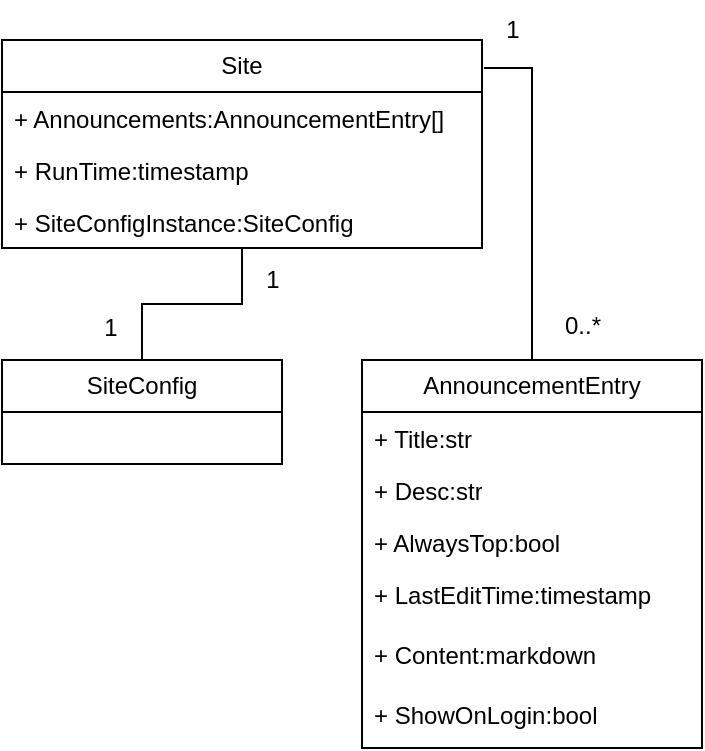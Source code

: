 <mxfile version="24.2.5" type="github">
  <diagram id="C5RBs43oDa-KdzZeNtuy" name="Page-1">
    <mxGraphModel dx="587" dy="779" grid="1" gridSize="10" guides="1" tooltips="1" connect="1" arrows="1" fold="1" page="1" pageScale="1" pageWidth="827" pageHeight="1169" math="0" shadow="0">
      <root>
        <mxCell id="WIyWlLk6GJQsqaUBKTNV-0" />
        <mxCell id="WIyWlLk6GJQsqaUBKTNV-1" parent="WIyWlLk6GJQsqaUBKTNV-0" />
        <mxCell id="ajOY5QYZ9J9nZIYNklmw-0" value="Site" style="swimlane;fontStyle=0;childLayout=stackLayout;horizontal=1;startSize=26;fillColor=none;horizontalStack=0;resizeParent=1;resizeParentMax=0;resizeLast=0;collapsible=1;marginBottom=0;whiteSpace=wrap;html=1;" vertex="1" parent="WIyWlLk6GJQsqaUBKTNV-1">
          <mxGeometry x="90" y="60" width="240" height="104" as="geometry" />
        </mxCell>
        <mxCell id="ajOY5QYZ9J9nZIYNklmw-1" value="+ Announcements:AnnouncementEntry[] " style="text;strokeColor=none;fillColor=none;align=left;verticalAlign=top;spacingLeft=4;spacingRight=4;overflow=hidden;rotatable=0;points=[[0,0.5],[1,0.5]];portConstraint=eastwest;whiteSpace=wrap;html=1;" vertex="1" parent="ajOY5QYZ9J9nZIYNklmw-0">
          <mxGeometry y="26" width="240" height="26" as="geometry" />
        </mxCell>
        <mxCell id="ajOY5QYZ9J9nZIYNklmw-2" value="+ RunTime:timestamp" style="text;strokeColor=none;fillColor=none;align=left;verticalAlign=top;spacingLeft=4;spacingRight=4;overflow=hidden;rotatable=0;points=[[0,0.5],[1,0.5]];portConstraint=eastwest;whiteSpace=wrap;html=1;" vertex="1" parent="ajOY5QYZ9J9nZIYNklmw-0">
          <mxGeometry y="52" width="240" height="26" as="geometry" />
        </mxCell>
        <mxCell id="ajOY5QYZ9J9nZIYNklmw-3" value="+ SiteConfigInstance:SiteConfig" style="text;strokeColor=none;fillColor=none;align=left;verticalAlign=top;spacingLeft=4;spacingRight=4;overflow=hidden;rotatable=0;points=[[0,0.5],[1,0.5]];portConstraint=eastwest;whiteSpace=wrap;html=1;" vertex="1" parent="ajOY5QYZ9J9nZIYNklmw-0">
          <mxGeometry y="78" width="240" height="26" as="geometry" />
        </mxCell>
        <mxCell id="ajOY5QYZ9J9nZIYNklmw-4" value="SiteConfig" style="swimlane;fontStyle=0;childLayout=stackLayout;horizontal=1;startSize=26;fillColor=none;horizontalStack=0;resizeParent=1;resizeParentMax=0;resizeLast=0;collapsible=1;marginBottom=0;whiteSpace=wrap;html=1;" vertex="1" parent="WIyWlLk6GJQsqaUBKTNV-1">
          <mxGeometry x="90" y="220" width="140" height="52" as="geometry" />
        </mxCell>
        <mxCell id="ajOY5QYZ9J9nZIYNklmw-8" value="AnnouncementEntry" style="swimlane;fontStyle=0;childLayout=stackLayout;horizontal=1;startSize=26;fillColor=none;horizontalStack=0;resizeParent=1;resizeParentMax=0;resizeLast=0;collapsible=1;marginBottom=0;whiteSpace=wrap;html=1;" vertex="1" parent="WIyWlLk6GJQsqaUBKTNV-1">
          <mxGeometry x="270" y="220" width="170" height="194" as="geometry" />
        </mxCell>
        <mxCell id="ajOY5QYZ9J9nZIYNklmw-9" value="+ Title:str" style="text;strokeColor=none;fillColor=none;align=left;verticalAlign=top;spacingLeft=4;spacingRight=4;overflow=hidden;rotatable=0;points=[[0,0.5],[1,0.5]];portConstraint=eastwest;whiteSpace=wrap;html=1;" vertex="1" parent="ajOY5QYZ9J9nZIYNklmw-8">
          <mxGeometry y="26" width="170" height="26" as="geometry" />
        </mxCell>
        <mxCell id="ajOY5QYZ9J9nZIYNklmw-10" value="+ Desc:str" style="text;strokeColor=none;fillColor=none;align=left;verticalAlign=top;spacingLeft=4;spacingRight=4;overflow=hidden;rotatable=0;points=[[0,0.5],[1,0.5]];portConstraint=eastwest;whiteSpace=wrap;html=1;" vertex="1" parent="ajOY5QYZ9J9nZIYNklmw-8">
          <mxGeometry y="52" width="170" height="26" as="geometry" />
        </mxCell>
        <mxCell id="ajOY5QYZ9J9nZIYNklmw-11" value="+ AlwaysTop:bool" style="text;strokeColor=none;fillColor=none;align=left;verticalAlign=top;spacingLeft=4;spacingRight=4;overflow=hidden;rotatable=0;points=[[0,0.5],[1,0.5]];portConstraint=eastwest;html=1;whiteSpace=wrap;" vertex="1" parent="ajOY5QYZ9J9nZIYNklmw-8">
          <mxGeometry y="78" width="170" height="26" as="geometry" />
        </mxCell>
        <mxCell id="ajOY5QYZ9J9nZIYNklmw-12" value="&lt;div align=&quot;left&quot;&gt;+ LastEditTime:timestamp&lt;/div&gt;" style="text;html=1;align=left;verticalAlign=top;resizable=0;points=[];autosize=1;strokeColor=none;fillColor=none;fontFamily=Helvetica;fontSize=12;fontColor=default;spacingLeft=4;" vertex="1" parent="ajOY5QYZ9J9nZIYNklmw-8">
          <mxGeometry y="104" width="170" height="30" as="geometry" />
        </mxCell>
        <mxCell id="ajOY5QYZ9J9nZIYNklmw-13" value="+ Content:markdown" style="text;html=1;align=left;verticalAlign=top;resizable=0;points=[];autosize=1;strokeColor=none;fillColor=none;fontFamily=Helvetica;fontSize=12;fontColor=default;spacingLeft=4;" vertex="1" parent="ajOY5QYZ9J9nZIYNklmw-8">
          <mxGeometry y="134" width="170" height="30" as="geometry" />
        </mxCell>
        <mxCell id="ajOY5QYZ9J9nZIYNklmw-15" value="+ ShowOnLogin:bool" style="text;whiteSpace=wrap;html=1;fontFamily=Helvetica;fontSize=12;fontColor=default;spacingLeft=4;" vertex="1" parent="ajOY5QYZ9J9nZIYNklmw-8">
          <mxGeometry y="164" width="170" height="30" as="geometry" />
        </mxCell>
        <mxCell id="ajOY5QYZ9J9nZIYNklmw-16" style="edgeStyle=orthogonalEdgeStyle;rounded=0;orthogonalLoop=1;jettySize=auto;html=1;exitX=0.5;exitY=0;exitDx=0;exitDy=0;entryX=1.004;entryY=0.135;entryDx=0;entryDy=0;entryPerimeter=0;endArrow=none;endFill=0;" edge="1" parent="WIyWlLk6GJQsqaUBKTNV-1" source="ajOY5QYZ9J9nZIYNklmw-8" target="ajOY5QYZ9J9nZIYNklmw-0">
          <mxGeometry relative="1" as="geometry" />
        </mxCell>
        <mxCell id="ajOY5QYZ9J9nZIYNklmw-17" style="edgeStyle=orthogonalEdgeStyle;rounded=0;orthogonalLoop=1;jettySize=auto;html=1;endArrow=none;endFill=0;" edge="1" parent="WIyWlLk6GJQsqaUBKTNV-1" source="ajOY5QYZ9J9nZIYNklmw-4" target="ajOY5QYZ9J9nZIYNklmw-0">
          <mxGeometry relative="1" as="geometry" />
        </mxCell>
        <mxCell id="ajOY5QYZ9J9nZIYNklmw-18" value="1" style="text;html=1;align=center;verticalAlign=middle;resizable=0;points=[];autosize=1;strokeColor=none;fillColor=none;" vertex="1" parent="WIyWlLk6GJQsqaUBKTNV-1">
          <mxGeometry x="330" y="40" width="30" height="30" as="geometry" />
        </mxCell>
        <mxCell id="ajOY5QYZ9J9nZIYNklmw-19" value="0..*" style="text;html=1;align=center;verticalAlign=middle;resizable=0;points=[];autosize=1;strokeColor=none;fillColor=none;" vertex="1" parent="WIyWlLk6GJQsqaUBKTNV-1">
          <mxGeometry x="360" y="188" width="40" height="30" as="geometry" />
        </mxCell>
        <mxCell id="ajOY5QYZ9J9nZIYNklmw-20" value="1" style="text;html=1;align=center;verticalAlign=middle;resizable=0;points=[];autosize=1;strokeColor=none;fillColor=none;" vertex="1" parent="WIyWlLk6GJQsqaUBKTNV-1">
          <mxGeometry x="210" y="165" width="30" height="30" as="geometry" />
        </mxCell>
        <mxCell id="ajOY5QYZ9J9nZIYNklmw-21" value="1" style="text;html=1;align=center;verticalAlign=middle;resizable=0;points=[];autosize=1;strokeColor=none;fillColor=none;" vertex="1" parent="WIyWlLk6GJQsqaUBKTNV-1">
          <mxGeometry x="129" y="189" width="30" height="30" as="geometry" />
        </mxCell>
      </root>
    </mxGraphModel>
  </diagram>
</mxfile>
